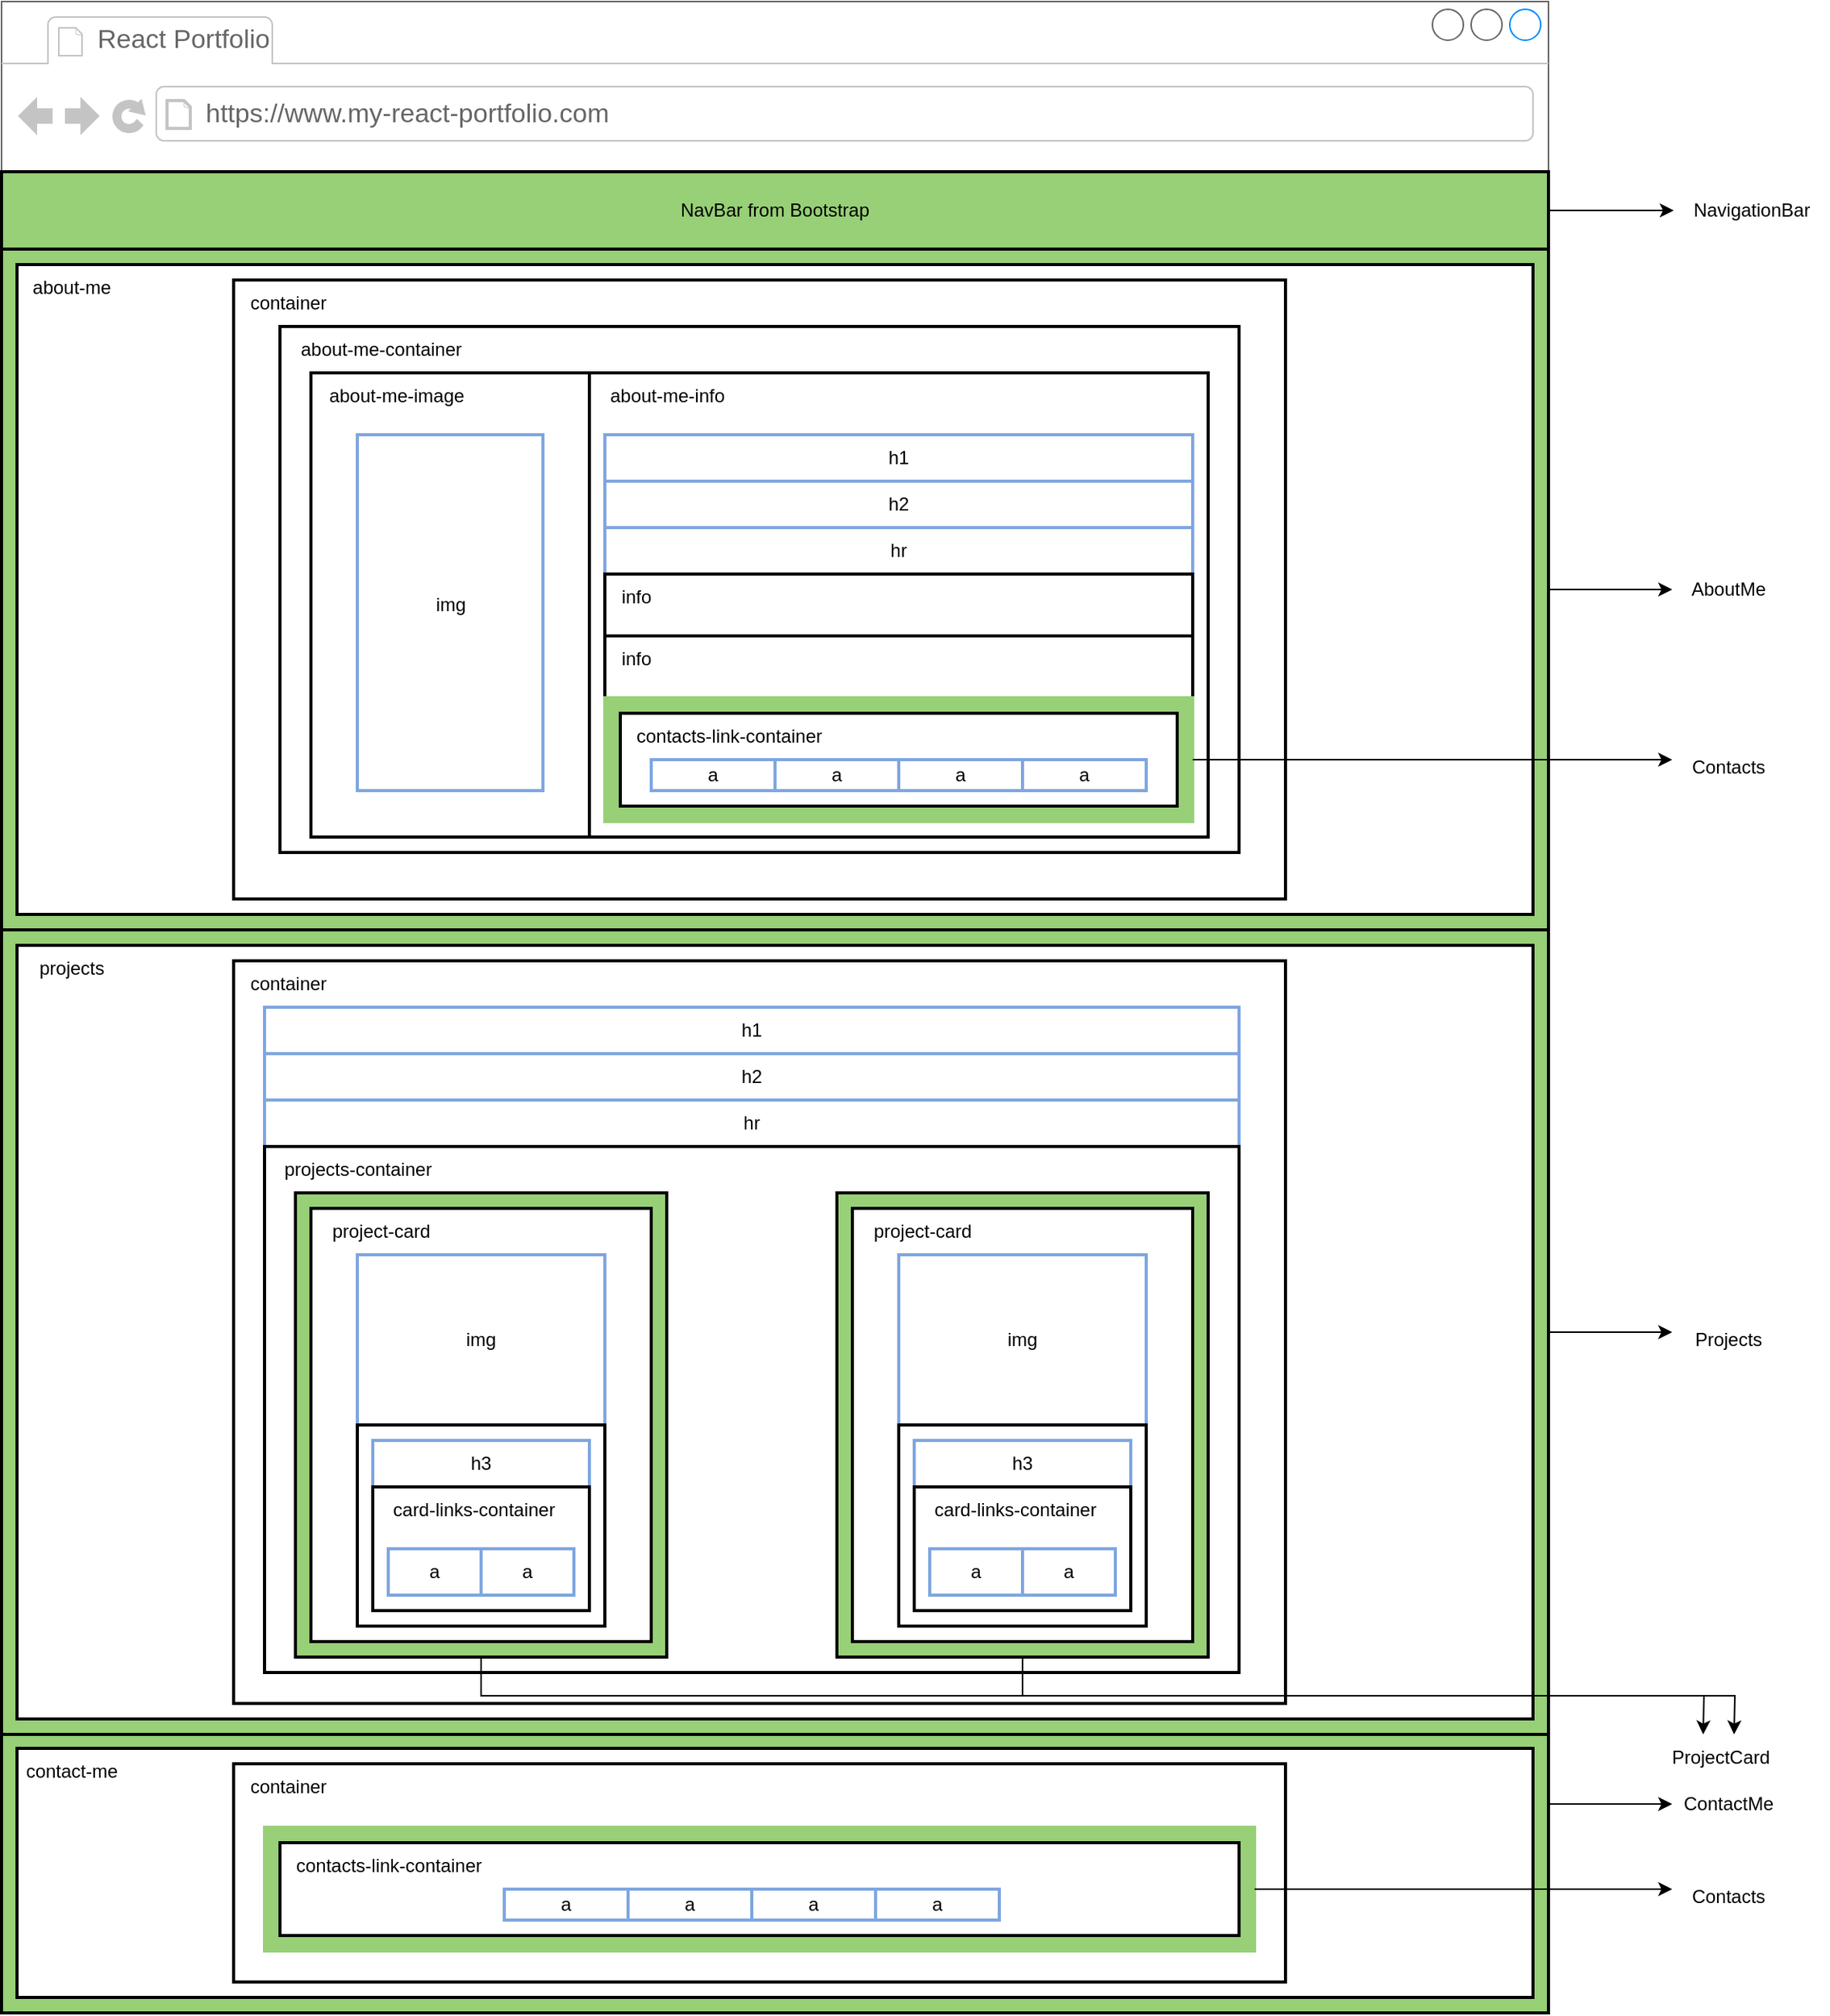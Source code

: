 <mxfile version="20.2.2" type="device"><diagram id="kHvllzwtExVzN92FVK6L" name="Page-1"><mxGraphModel dx="1426" dy="794" grid="1" gridSize="10" guides="1" tooltips="1" connect="1" arrows="1" fold="1" page="1" pageScale="1" pageWidth="827" pageHeight="1169" math="0" shadow="0"><root><mxCell id="0"/><mxCell id="1" parent="0"/><mxCell id="AtyJdeHQM9kWnYs_Otsu-1" value="" style="strokeWidth=1;shadow=0;dashed=0;align=center;html=1;shape=mxgraph.mockup.containers.browserWindow;rSize=0;strokeColor=#666666;strokeColor2=#008cff;strokeColor3=#c4c4c4;mainText=,;recursiveResize=0;" vertex="1" parent="1"><mxGeometry x="160" y="40" width="1000" height="1300" as="geometry"/></mxCell><mxCell id="AtyJdeHQM9kWnYs_Otsu-2" value="React Portfolio" style="strokeWidth=1;shadow=0;dashed=0;align=center;html=1;shape=mxgraph.mockup.containers.anchor;fontSize=17;fontColor=#666666;align=left;" vertex="1" parent="AtyJdeHQM9kWnYs_Otsu-1"><mxGeometry x="60" y="12" width="110" height="26" as="geometry"/></mxCell><mxCell id="AtyJdeHQM9kWnYs_Otsu-3" value="https://www.my-react-portfolio.com" style="strokeWidth=1;shadow=0;dashed=0;align=center;html=1;shape=mxgraph.mockup.containers.anchor;rSize=0;fontSize=17;fontColor=#666666;align=left;" vertex="1" parent="AtyJdeHQM9kWnYs_Otsu-1"><mxGeometry x="130" y="60" width="250" height="26" as="geometry"/></mxCell><mxCell id="AtyJdeHQM9kWnYs_Otsu-6" value="NavBar from Bootstrap" style="rounded=0;whiteSpace=wrap;html=1;strokeWidth=2;strokeColor=#000000;fillColor=#97D077;" vertex="1" parent="AtyJdeHQM9kWnYs_Otsu-1"><mxGeometry y="110" width="1000" height="50" as="geometry"/></mxCell><mxCell id="AtyJdeHQM9kWnYs_Otsu-11" value="" style="rounded=0;whiteSpace=wrap;html=1;strokeWidth=2;strokeColor=#000000;fillColor=#97D077;" vertex="1" parent="AtyJdeHQM9kWnYs_Otsu-1"><mxGeometry y="160" width="1000" height="440" as="geometry"/></mxCell><mxCell id="AtyJdeHQM9kWnYs_Otsu-12" value="" style="rounded=0;whiteSpace=wrap;html=1;strokeWidth=2;strokeColor=#000000;fillColor=#97D077;" vertex="1" parent="AtyJdeHQM9kWnYs_Otsu-1"><mxGeometry y="600" width="1000" height="520" as="geometry"/></mxCell><mxCell id="AtyJdeHQM9kWnYs_Otsu-13" value="" style="rounded=0;whiteSpace=wrap;html=1;strokeWidth=2;strokeColor=#000000;fillColor=#97D077;" vertex="1" parent="AtyJdeHQM9kWnYs_Otsu-1"><mxGeometry y="1120" width="1000" height="180" as="geometry"/></mxCell><mxCell id="AtyJdeHQM9kWnYs_Otsu-18" value="" style="rounded=0;whiteSpace=wrap;html=1;strokeColor=#000000;strokeWidth=2;" vertex="1" parent="AtyJdeHQM9kWnYs_Otsu-1"><mxGeometry x="10" y="170" width="980" height="420" as="geometry"/></mxCell><mxCell id="AtyJdeHQM9kWnYs_Otsu-19" value="" style="rounded=0;whiteSpace=wrap;html=1;strokeColor=#000000;strokeWidth=2;" vertex="1" parent="AtyJdeHQM9kWnYs_Otsu-1"><mxGeometry x="150" y="180" width="680" height="400" as="geometry"/></mxCell><mxCell id="AtyJdeHQM9kWnYs_Otsu-22" value="about-me" style="text;html=1;align=center;verticalAlign=middle;resizable=0;points=[];autosize=1;strokeColor=none;fillColor=none;" vertex="1" parent="AtyJdeHQM9kWnYs_Otsu-1"><mxGeometry x="10" y="170" width="70" height="30" as="geometry"/></mxCell><mxCell id="AtyJdeHQM9kWnYs_Otsu-24" value="container" style="text;html=1;align=center;verticalAlign=middle;resizable=0;points=[];autosize=1;strokeColor=none;fillColor=none;" vertex="1" parent="AtyJdeHQM9kWnYs_Otsu-1"><mxGeometry x="150" y="180" width="70" height="30" as="geometry"/></mxCell><mxCell id="AtyJdeHQM9kWnYs_Otsu-25" value="" style="rounded=0;whiteSpace=wrap;html=1;strokeColor=#000000;strokeWidth=2;" vertex="1" parent="AtyJdeHQM9kWnYs_Otsu-1"><mxGeometry x="180" y="210" width="620" height="340" as="geometry"/></mxCell><mxCell id="AtyJdeHQM9kWnYs_Otsu-26" value="about-me-container" style="text;html=1;align=center;verticalAlign=middle;resizable=0;points=[];autosize=1;strokeColor=none;fillColor=none;" vertex="1" parent="AtyJdeHQM9kWnYs_Otsu-1"><mxGeometry x="180" y="210" width="130" height="30" as="geometry"/></mxCell><mxCell id="AtyJdeHQM9kWnYs_Otsu-27" value="" style="rounded=0;whiteSpace=wrap;html=1;strokeColor=#000000;strokeWidth=2;" vertex="1" parent="AtyJdeHQM9kWnYs_Otsu-1"><mxGeometry x="200" y="240" width="180" height="300" as="geometry"/></mxCell><mxCell id="AtyJdeHQM9kWnYs_Otsu-28" value="" style="rounded=0;whiteSpace=wrap;html=1;strokeColor=#000000;strokeWidth=2;" vertex="1" parent="AtyJdeHQM9kWnYs_Otsu-1"><mxGeometry x="380" y="240" width="400" height="300" as="geometry"/></mxCell><mxCell id="AtyJdeHQM9kWnYs_Otsu-29" value="about-me-image" style="text;html=1;align=center;verticalAlign=middle;resizable=0;points=[];autosize=1;strokeColor=none;fillColor=none;" vertex="1" parent="AtyJdeHQM9kWnYs_Otsu-1"><mxGeometry x="200" y="240" width="110" height="30" as="geometry"/></mxCell><mxCell id="AtyJdeHQM9kWnYs_Otsu-30" value="about-me-info" style="text;html=1;align=center;verticalAlign=middle;resizable=0;points=[];autosize=1;strokeColor=none;fillColor=none;" vertex="1" parent="AtyJdeHQM9kWnYs_Otsu-1"><mxGeometry x="380" y="240" width="100" height="30" as="geometry"/></mxCell><mxCell id="AtyJdeHQM9kWnYs_Otsu-31" value="" style="rounded=0;whiteSpace=wrap;html=1;strokeColor=#7EA6E0;strokeWidth=2;" vertex="1" parent="AtyJdeHQM9kWnYs_Otsu-1"><mxGeometry x="230" y="280" width="120" height="230" as="geometry"/></mxCell><mxCell id="AtyJdeHQM9kWnYs_Otsu-32" value="img" style="text;html=1;align=center;verticalAlign=middle;resizable=0;points=[];autosize=1;strokeColor=none;fillColor=none;" vertex="1" parent="AtyJdeHQM9kWnYs_Otsu-1"><mxGeometry x="270" y="375" width="40" height="30" as="geometry"/></mxCell><mxCell id="AtyJdeHQM9kWnYs_Otsu-33" value="h1" style="rounded=0;whiteSpace=wrap;html=1;strokeColor=#7EA6E0;strokeWidth=2;" vertex="1" parent="AtyJdeHQM9kWnYs_Otsu-1"><mxGeometry x="390" y="280" width="380" height="30" as="geometry"/></mxCell><mxCell id="AtyJdeHQM9kWnYs_Otsu-34" value="h2" style="rounded=0;whiteSpace=wrap;html=1;strokeColor=#7EA6E0;strokeWidth=2;" vertex="1" parent="AtyJdeHQM9kWnYs_Otsu-1"><mxGeometry x="390" y="310" width="380" height="30" as="geometry"/></mxCell><mxCell id="AtyJdeHQM9kWnYs_Otsu-35" value="hr" style="rounded=0;whiteSpace=wrap;html=1;strokeColor=#7EA6E0;strokeWidth=2;" vertex="1" parent="AtyJdeHQM9kWnYs_Otsu-1"><mxGeometry x="390" y="340" width="380" height="30" as="geometry"/></mxCell><mxCell id="AtyJdeHQM9kWnYs_Otsu-37" value="" style="rounded=0;whiteSpace=wrap;html=1;strokeColor=#000000;strokeWidth=2;" vertex="1" parent="AtyJdeHQM9kWnYs_Otsu-1"><mxGeometry x="390" y="410" width="380" height="40" as="geometry"/></mxCell><mxCell id="AtyJdeHQM9kWnYs_Otsu-38" value="" style="rounded=0;whiteSpace=wrap;html=1;strokeWidth=2;strokeColor=#97D077;fillColor=#97D077;" vertex="1" parent="AtyJdeHQM9kWnYs_Otsu-1"><mxGeometry x="390" y="450" width="380" height="80" as="geometry"/></mxCell><mxCell id="AtyJdeHQM9kWnYs_Otsu-40" value="info" style="text;html=1;align=center;verticalAlign=middle;resizable=0;points=[];autosize=1;strokeColor=none;fillColor=none;" vertex="1" parent="AtyJdeHQM9kWnYs_Otsu-1"><mxGeometry x="390" y="410" width="40" height="30" as="geometry"/></mxCell><mxCell id="AtyJdeHQM9kWnYs_Otsu-43" value="" style="rounded=0;whiteSpace=wrap;html=1;strokeColor=#000000;strokeWidth=2;" vertex="1" parent="AtyJdeHQM9kWnYs_Otsu-1"><mxGeometry x="400" y="460" width="360" height="60" as="geometry"/></mxCell><mxCell id="AtyJdeHQM9kWnYs_Otsu-44" value="contacts-link-container" style="text;html=1;align=center;verticalAlign=middle;resizable=0;points=[];autosize=1;strokeColor=none;fillColor=none;" vertex="1" parent="AtyJdeHQM9kWnYs_Otsu-1"><mxGeometry x="400" y="460" width="140" height="30" as="geometry"/></mxCell><mxCell id="AtyJdeHQM9kWnYs_Otsu-45" value="a" style="rounded=0;whiteSpace=wrap;html=1;strokeColor=#7EA6E0;strokeWidth=2;" vertex="1" parent="AtyJdeHQM9kWnYs_Otsu-1"><mxGeometry x="420" y="490" width="80" height="20" as="geometry"/></mxCell><mxCell id="AtyJdeHQM9kWnYs_Otsu-47" value="a" style="rounded=0;whiteSpace=wrap;html=1;strokeColor=#7EA6E0;strokeWidth=2;" vertex="1" parent="AtyJdeHQM9kWnYs_Otsu-1"><mxGeometry x="500" y="490" width="80" height="20" as="geometry"/></mxCell><mxCell id="AtyJdeHQM9kWnYs_Otsu-46" value="a" style="rounded=0;whiteSpace=wrap;html=1;strokeColor=#7EA6E0;strokeWidth=2;" vertex="1" parent="AtyJdeHQM9kWnYs_Otsu-1"><mxGeometry x="660" y="490" width="80" height="20" as="geometry"/></mxCell><mxCell id="AtyJdeHQM9kWnYs_Otsu-48" value="a" style="rounded=0;whiteSpace=wrap;html=1;strokeColor=#7EA6E0;strokeWidth=2;" vertex="1" parent="AtyJdeHQM9kWnYs_Otsu-1"><mxGeometry x="580" y="490" width="80" height="20" as="geometry"/></mxCell><mxCell id="AtyJdeHQM9kWnYs_Otsu-49" value="" style="rounded=0;whiteSpace=wrap;html=1;strokeColor=#000000;strokeWidth=2;" vertex="1" parent="AtyJdeHQM9kWnYs_Otsu-1"><mxGeometry x="10" y="610" width="980" height="500" as="geometry"/></mxCell><mxCell id="AtyJdeHQM9kWnYs_Otsu-50" value="" style="rounded=0;whiteSpace=wrap;html=1;strokeColor=#000000;strokeWidth=2;" vertex="1" parent="AtyJdeHQM9kWnYs_Otsu-1"><mxGeometry x="150" y="620" width="680" height="480" as="geometry"/></mxCell><mxCell id="AtyJdeHQM9kWnYs_Otsu-51" value="projects" style="text;html=1;align=center;verticalAlign=middle;resizable=0;points=[];autosize=1;strokeColor=none;fillColor=none;" vertex="1" parent="AtyJdeHQM9kWnYs_Otsu-1"><mxGeometry x="10" y="610" width="70" height="30" as="geometry"/></mxCell><mxCell id="AtyJdeHQM9kWnYs_Otsu-52" value="container" style="text;html=1;align=center;verticalAlign=middle;resizable=0;points=[];autosize=1;strokeColor=none;fillColor=none;" vertex="1" parent="AtyJdeHQM9kWnYs_Otsu-1"><mxGeometry x="150" y="620" width="70" height="30" as="geometry"/></mxCell><mxCell id="AtyJdeHQM9kWnYs_Otsu-53" value="h1" style="rounded=0;whiteSpace=wrap;html=1;strokeColor=#7EA6E0;strokeWidth=2;" vertex="1" parent="AtyJdeHQM9kWnYs_Otsu-1"><mxGeometry x="170" y="650" width="630" height="30" as="geometry"/></mxCell><mxCell id="AtyJdeHQM9kWnYs_Otsu-54" value="h2" style="rounded=0;whiteSpace=wrap;html=1;strokeColor=#7EA6E0;strokeWidth=2;" vertex="1" parent="AtyJdeHQM9kWnYs_Otsu-1"><mxGeometry x="170" y="680" width="630" height="30" as="geometry"/></mxCell><mxCell id="AtyJdeHQM9kWnYs_Otsu-55" value="hr" style="rounded=0;whiteSpace=wrap;html=1;strokeColor=#7EA6E0;strokeWidth=2;" vertex="1" parent="AtyJdeHQM9kWnYs_Otsu-1"><mxGeometry x="170" y="710" width="630" height="30" as="geometry"/></mxCell><mxCell id="AtyJdeHQM9kWnYs_Otsu-56" value="" style="rounded=0;whiteSpace=wrap;html=1;strokeColor=#000000;strokeWidth=2;" vertex="1" parent="AtyJdeHQM9kWnYs_Otsu-1"><mxGeometry x="170" y="740" width="630" height="340" as="geometry"/></mxCell><mxCell id="AtyJdeHQM9kWnYs_Otsu-111" value="" style="rounded=0;whiteSpace=wrap;html=1;strokeColor=#000000;strokeWidth=2;fillColor=#97D077;" vertex="1" parent="AtyJdeHQM9kWnYs_Otsu-1"><mxGeometry x="540" y="770" width="240" height="300" as="geometry"/></mxCell><mxCell id="AtyJdeHQM9kWnYs_Otsu-57" value="projects-container" style="text;html=1;align=center;verticalAlign=middle;resizable=0;points=[];autosize=1;strokeColor=none;fillColor=none;" vertex="1" parent="AtyJdeHQM9kWnYs_Otsu-1"><mxGeometry x="170" y="740" width="120" height="30" as="geometry"/></mxCell><mxCell id="AtyJdeHQM9kWnYs_Otsu-70" value="" style="rounded=0;whiteSpace=wrap;html=1;strokeColor=#000000;strokeWidth=2;" vertex="1" parent="AtyJdeHQM9kWnYs_Otsu-1"><mxGeometry x="550" y="780" width="220" height="280" as="geometry"/></mxCell><mxCell id="AtyJdeHQM9kWnYs_Otsu-108" value="" style="rounded=0;whiteSpace=wrap;html=1;strokeColor=#000000;strokeWidth=2;fillColor=#97D077;" vertex="1" parent="AtyJdeHQM9kWnYs_Otsu-1"><mxGeometry x="190" y="770" width="240" height="300" as="geometry"/></mxCell><mxCell id="AtyJdeHQM9kWnYs_Otsu-58" value="" style="rounded=0;whiteSpace=wrap;html=1;strokeColor=#000000;strokeWidth=2;" vertex="1" parent="AtyJdeHQM9kWnYs_Otsu-1"><mxGeometry x="200" y="780" width="220" height="280" as="geometry"/></mxCell><mxCell id="AtyJdeHQM9kWnYs_Otsu-71" value="project-card" style="text;html=1;align=center;verticalAlign=middle;resizable=0;points=[];autosize=1;strokeColor=none;fillColor=none;" vertex="1" parent="AtyJdeHQM9kWnYs_Otsu-1"><mxGeometry x="550" y="780" width="90" height="30" as="geometry"/></mxCell><mxCell id="AtyJdeHQM9kWnYs_Otsu-72" value="img" style="rounded=0;whiteSpace=wrap;html=1;strokeColor=#7EA6E0;strokeWidth=2;" vertex="1" parent="AtyJdeHQM9kWnYs_Otsu-1"><mxGeometry x="580" y="810" width="160" height="110" as="geometry"/></mxCell><mxCell id="AtyJdeHQM9kWnYs_Otsu-73" value="" style="rounded=0;whiteSpace=wrap;html=1;strokeColor=#000000;strokeWidth=2;" vertex="1" parent="AtyJdeHQM9kWnYs_Otsu-1"><mxGeometry x="580" y="920" width="160" height="130" as="geometry"/></mxCell><mxCell id="AtyJdeHQM9kWnYs_Otsu-74" value="h3" style="rounded=0;whiteSpace=wrap;html=1;strokeColor=#7EA6E0;strokeWidth=2;" vertex="1" parent="AtyJdeHQM9kWnYs_Otsu-1"><mxGeometry x="590" y="930" width="140" height="30" as="geometry"/></mxCell><mxCell id="AtyJdeHQM9kWnYs_Otsu-75" value="" style="rounded=0;whiteSpace=wrap;html=1;strokeColor=#000000;strokeWidth=2;" vertex="1" parent="AtyJdeHQM9kWnYs_Otsu-1"><mxGeometry x="590" y="960" width="140" height="80" as="geometry"/></mxCell><mxCell id="AtyJdeHQM9kWnYs_Otsu-76" value="card-links-container" style="text;html=1;align=center;verticalAlign=middle;resizable=0;points=[];autosize=1;strokeColor=none;fillColor=none;" vertex="1" parent="AtyJdeHQM9kWnYs_Otsu-1"><mxGeometry x="590" y="960" width="130" height="30" as="geometry"/></mxCell><mxCell id="AtyJdeHQM9kWnYs_Otsu-77" value="a" style="rounded=0;whiteSpace=wrap;html=1;strokeColor=#7EA6E0;strokeWidth=2;" vertex="1" parent="AtyJdeHQM9kWnYs_Otsu-1"><mxGeometry x="600" y="1000" width="60" height="30" as="geometry"/></mxCell><mxCell id="AtyJdeHQM9kWnYs_Otsu-78" value="a" style="rounded=0;whiteSpace=wrap;html=1;strokeColor=#7EA6E0;strokeWidth=2;" vertex="1" parent="AtyJdeHQM9kWnYs_Otsu-1"><mxGeometry x="660" y="1000" width="60" height="30" as="geometry"/></mxCell><mxCell id="AtyJdeHQM9kWnYs_Otsu-79" value="" style="rounded=0;whiteSpace=wrap;html=1;strokeColor=#000000;strokeWidth=2;" vertex="1" parent="AtyJdeHQM9kWnYs_Otsu-1"><mxGeometry x="10" y="1129" width="980" height="161" as="geometry"/></mxCell><mxCell id="AtyJdeHQM9kWnYs_Otsu-80" value="" style="rounded=0;whiteSpace=wrap;html=1;strokeColor=#000000;strokeWidth=2;" vertex="1" parent="AtyJdeHQM9kWnYs_Otsu-1"><mxGeometry x="150" y="1139" width="680" height="141" as="geometry"/></mxCell><mxCell id="AtyJdeHQM9kWnYs_Otsu-81" value="contact-me" style="text;html=1;align=center;verticalAlign=middle;resizable=0;points=[];autosize=1;strokeColor=none;fillColor=none;" vertex="1" parent="AtyJdeHQM9kWnYs_Otsu-1"><mxGeometry x="5" y="1129" width="80" height="30" as="geometry"/></mxCell><mxCell id="AtyJdeHQM9kWnYs_Otsu-82" value="container" style="text;html=1;align=center;verticalAlign=middle;resizable=0;points=[];autosize=1;strokeColor=none;fillColor=none;" vertex="1" parent="AtyJdeHQM9kWnYs_Otsu-1"><mxGeometry x="150" y="1139" width="70" height="30" as="geometry"/></mxCell><mxCell id="AtyJdeHQM9kWnYs_Otsu-83" value="" style="rounded=0;whiteSpace=wrap;html=1;strokeWidth=2;strokeColor=#97D077;fillColor=#97D077;" vertex="1" parent="AtyJdeHQM9kWnYs_Otsu-1"><mxGeometry x="170" y="1180" width="640" height="80" as="geometry"/></mxCell><mxCell id="AtyJdeHQM9kWnYs_Otsu-84" value="" style="rounded=0;whiteSpace=wrap;html=1;strokeColor=#000000;strokeWidth=2;" vertex="1" parent="AtyJdeHQM9kWnYs_Otsu-1"><mxGeometry x="180" y="1190" width="620" height="60" as="geometry"/></mxCell><mxCell id="AtyJdeHQM9kWnYs_Otsu-85" value="contacts-link-container" style="text;html=1;align=center;verticalAlign=middle;resizable=0;points=[];autosize=1;strokeColor=none;fillColor=none;" vertex="1" parent="AtyJdeHQM9kWnYs_Otsu-1"><mxGeometry x="180" y="1190" width="140" height="30" as="geometry"/></mxCell><mxCell id="AtyJdeHQM9kWnYs_Otsu-86" value="a" style="rounded=0;whiteSpace=wrap;html=1;strokeColor=#7EA6E0;strokeWidth=2;" vertex="1" parent="AtyJdeHQM9kWnYs_Otsu-1"><mxGeometry x="325" y="1220" width="80" height="20" as="geometry"/></mxCell><mxCell id="AtyJdeHQM9kWnYs_Otsu-87" value="a" style="rounded=0;whiteSpace=wrap;html=1;strokeColor=#7EA6E0;strokeWidth=2;" vertex="1" parent="AtyJdeHQM9kWnYs_Otsu-1"><mxGeometry x="405" y="1220" width="80" height="20" as="geometry"/></mxCell><mxCell id="AtyJdeHQM9kWnYs_Otsu-88" value="a" style="rounded=0;whiteSpace=wrap;html=1;strokeColor=#7EA6E0;strokeWidth=2;" vertex="1" parent="AtyJdeHQM9kWnYs_Otsu-1"><mxGeometry x="565" y="1220" width="80" height="20" as="geometry"/></mxCell><mxCell id="AtyJdeHQM9kWnYs_Otsu-89" value="a" style="rounded=0;whiteSpace=wrap;html=1;strokeColor=#7EA6E0;strokeWidth=2;" vertex="1" parent="AtyJdeHQM9kWnYs_Otsu-1"><mxGeometry x="485" y="1220" width="80" height="20" as="geometry"/></mxCell><mxCell id="AtyJdeHQM9kWnYs_Otsu-60" value="img" style="rounded=0;whiteSpace=wrap;html=1;strokeColor=#7EA6E0;strokeWidth=2;" vertex="1" parent="AtyJdeHQM9kWnYs_Otsu-1"><mxGeometry x="230" y="810" width="160" height="110" as="geometry"/></mxCell><mxCell id="AtyJdeHQM9kWnYs_Otsu-59" value="project-card" style="text;html=1;align=center;verticalAlign=middle;resizable=0;points=[];autosize=1;strokeColor=none;fillColor=none;" vertex="1" parent="AtyJdeHQM9kWnYs_Otsu-1"><mxGeometry x="200" y="780" width="90" height="30" as="geometry"/></mxCell><mxCell id="AtyJdeHQM9kWnYs_Otsu-14" style="edgeStyle=orthogonalEdgeStyle;rounded=0;orthogonalLoop=1;jettySize=auto;html=1;exitX=1;exitY=0.5;exitDx=0;exitDy=0;" edge="1" parent="1" source="AtyJdeHQM9kWnYs_Otsu-6" target="AtyJdeHQM9kWnYs_Otsu-15"><mxGeometry relative="1" as="geometry"><mxPoint x="1240" y="175" as="targetPoint"/></mxGeometry></mxCell><mxCell id="AtyJdeHQM9kWnYs_Otsu-15" value="NavigationBar" style="text;html=1;align=center;verticalAlign=middle;resizable=0;points=[];autosize=1;strokeColor=none;fillColor=none;" vertex="1" parent="1"><mxGeometry x="1241" y="160" width="100" height="30" as="geometry"/></mxCell><mxCell id="AtyJdeHQM9kWnYs_Otsu-16" style="edgeStyle=orthogonalEdgeStyle;rounded=0;orthogonalLoop=1;jettySize=auto;html=1;exitX=1;exitY=0.5;exitDx=0;exitDy=0;entryX=-0.014;entryY=0.5;entryDx=0;entryDy=0;entryPerimeter=0;" edge="1" parent="1" source="AtyJdeHQM9kWnYs_Otsu-11" target="AtyJdeHQM9kWnYs_Otsu-17"><mxGeometry relative="1" as="geometry"><mxPoint x="1240" y="420" as="targetPoint"/></mxGeometry></mxCell><mxCell id="AtyJdeHQM9kWnYs_Otsu-17" value="AboutMe" style="text;html=1;align=center;verticalAlign=middle;resizable=0;points=[];autosize=1;strokeColor=none;fillColor=none;" vertex="1" parent="1"><mxGeometry x="1241" y="405" width="70" height="30" as="geometry"/></mxCell><mxCell id="AtyJdeHQM9kWnYs_Otsu-36" value="" style="rounded=0;whiteSpace=wrap;html=1;strokeColor=#000000;strokeWidth=2;" vertex="1" parent="1"><mxGeometry x="550" y="410" width="380" height="40" as="geometry"/></mxCell><mxCell id="AtyJdeHQM9kWnYs_Otsu-39" value="info" style="text;html=1;align=center;verticalAlign=middle;resizable=0;points=[];autosize=1;strokeColor=none;fillColor=none;" vertex="1" parent="1"><mxGeometry x="550" y="410" width="40" height="30" as="geometry"/></mxCell><mxCell id="AtyJdeHQM9kWnYs_Otsu-41" style="edgeStyle=orthogonalEdgeStyle;rounded=0;orthogonalLoop=1;jettySize=auto;html=1;exitX=1;exitY=0.5;exitDx=0;exitDy=0;" edge="1" parent="1" source="AtyJdeHQM9kWnYs_Otsu-38"><mxGeometry relative="1" as="geometry"><mxPoint x="1240" y="530" as="targetPoint"/></mxGeometry></mxCell><mxCell id="AtyJdeHQM9kWnYs_Otsu-61" value="" style="rounded=0;whiteSpace=wrap;html=1;strokeColor=#000000;strokeWidth=2;" vertex="1" parent="1"><mxGeometry x="390" y="960" width="160" height="130" as="geometry"/></mxCell><mxCell id="AtyJdeHQM9kWnYs_Otsu-42" value="Contacts" style="text;html=1;align=center;verticalAlign=middle;resizable=0;points=[];autosize=1;strokeColor=none;fillColor=none;" vertex="1" parent="1"><mxGeometry x="1241" y="520" width="70" height="30" as="geometry"/></mxCell><mxCell id="AtyJdeHQM9kWnYs_Otsu-63" value="h3" style="rounded=0;whiteSpace=wrap;html=1;strokeColor=#7EA6E0;strokeWidth=2;" vertex="1" parent="1"><mxGeometry x="400" y="970" width="140" height="30" as="geometry"/></mxCell><mxCell id="AtyJdeHQM9kWnYs_Otsu-64" value="" style="rounded=0;whiteSpace=wrap;html=1;strokeColor=#000000;strokeWidth=2;" vertex="1" parent="1"><mxGeometry x="400" y="1000" width="140" height="80" as="geometry"/></mxCell><mxCell id="AtyJdeHQM9kWnYs_Otsu-65" value="card-links-container" style="text;html=1;align=center;verticalAlign=middle;resizable=0;points=[];autosize=1;strokeColor=none;fillColor=none;" vertex="1" parent="1"><mxGeometry x="400" y="1000" width="130" height="30" as="geometry"/></mxCell><mxCell id="AtyJdeHQM9kWnYs_Otsu-66" value="a" style="rounded=0;whiteSpace=wrap;html=1;strokeColor=#7EA6E0;strokeWidth=2;" vertex="1" parent="1"><mxGeometry x="410" y="1040" width="60" height="30" as="geometry"/></mxCell><mxCell id="AtyJdeHQM9kWnYs_Otsu-67" value="a" style="rounded=0;whiteSpace=wrap;html=1;strokeColor=#7EA6E0;strokeWidth=2;" vertex="1" parent="1"><mxGeometry x="470" y="1040" width="60" height="30" as="geometry"/></mxCell><mxCell id="AtyJdeHQM9kWnYs_Otsu-90" style="edgeStyle=orthogonalEdgeStyle;rounded=0;orthogonalLoop=1;jettySize=auto;html=1;exitX=1;exitY=0.5;exitDx=0;exitDy=0;" edge="1" parent="1" source="AtyJdeHQM9kWnYs_Otsu-83"><mxGeometry relative="1" as="geometry"><mxPoint x="1240" y="1260" as="targetPoint"/></mxGeometry></mxCell><mxCell id="AtyJdeHQM9kWnYs_Otsu-91" value="Contacts" style="text;html=1;align=center;verticalAlign=middle;resizable=0;points=[];autosize=1;strokeColor=none;fillColor=none;" vertex="1" parent="1"><mxGeometry x="1241" y="1250" width="70" height="30" as="geometry"/></mxCell><mxCell id="AtyJdeHQM9kWnYs_Otsu-92" style="edgeStyle=orthogonalEdgeStyle;rounded=0;orthogonalLoop=1;jettySize=auto;html=1;exitX=1;exitY=0.5;exitDx=0;exitDy=0;" edge="1" parent="1" source="AtyJdeHQM9kWnYs_Otsu-12"><mxGeometry relative="1" as="geometry"><mxPoint x="1240" y="900" as="targetPoint"/></mxGeometry></mxCell><mxCell id="AtyJdeHQM9kWnYs_Otsu-93" value="Projects" style="text;html=1;align=center;verticalAlign=middle;resizable=0;points=[];autosize=1;strokeColor=none;fillColor=none;" vertex="1" parent="1"><mxGeometry x="1241" y="890" width="70" height="30" as="geometry"/></mxCell><mxCell id="AtyJdeHQM9kWnYs_Otsu-95" style="edgeStyle=orthogonalEdgeStyle;rounded=0;orthogonalLoop=1;jettySize=auto;html=1;exitX=1;exitY=0.25;exitDx=0;exitDy=0;" edge="1" parent="1" source="AtyJdeHQM9kWnYs_Otsu-13"><mxGeometry relative="1" as="geometry"><mxPoint x="1240" y="1205" as="targetPoint"/></mxGeometry></mxCell><mxCell id="AtyJdeHQM9kWnYs_Otsu-96" value="ContactMe" style="text;html=1;align=center;verticalAlign=middle;resizable=0;points=[];autosize=1;strokeColor=none;fillColor=none;" vertex="1" parent="1"><mxGeometry x="1236" y="1190" width="80" height="30" as="geometry"/></mxCell><mxCell id="AtyJdeHQM9kWnYs_Otsu-113" style="edgeStyle=orthogonalEdgeStyle;rounded=0;orthogonalLoop=1;jettySize=auto;html=1;exitX=0.5;exitY=1;exitDx=0;exitDy=0;" edge="1" parent="1" source="AtyJdeHQM9kWnYs_Otsu-108"><mxGeometry relative="1" as="geometry"><mxPoint x="1260" y="1160" as="targetPoint"/></mxGeometry></mxCell><mxCell id="AtyJdeHQM9kWnYs_Otsu-114" style="edgeStyle=orthogonalEdgeStyle;rounded=0;orthogonalLoop=1;jettySize=auto;html=1;exitX=0.5;exitY=1;exitDx=0;exitDy=0;" edge="1" parent="1" source="AtyJdeHQM9kWnYs_Otsu-111"><mxGeometry relative="1" as="geometry"><mxPoint x="1280" y="1160" as="targetPoint"/></mxGeometry></mxCell><mxCell id="AtyJdeHQM9kWnYs_Otsu-115" value="ProjectCard" style="text;html=1;align=center;verticalAlign=middle;resizable=0;points=[];autosize=1;strokeColor=none;fillColor=none;" vertex="1" parent="1"><mxGeometry x="1226" y="1160" width="90" height="30" as="geometry"/></mxCell></root></mxGraphModel></diagram></mxfile>